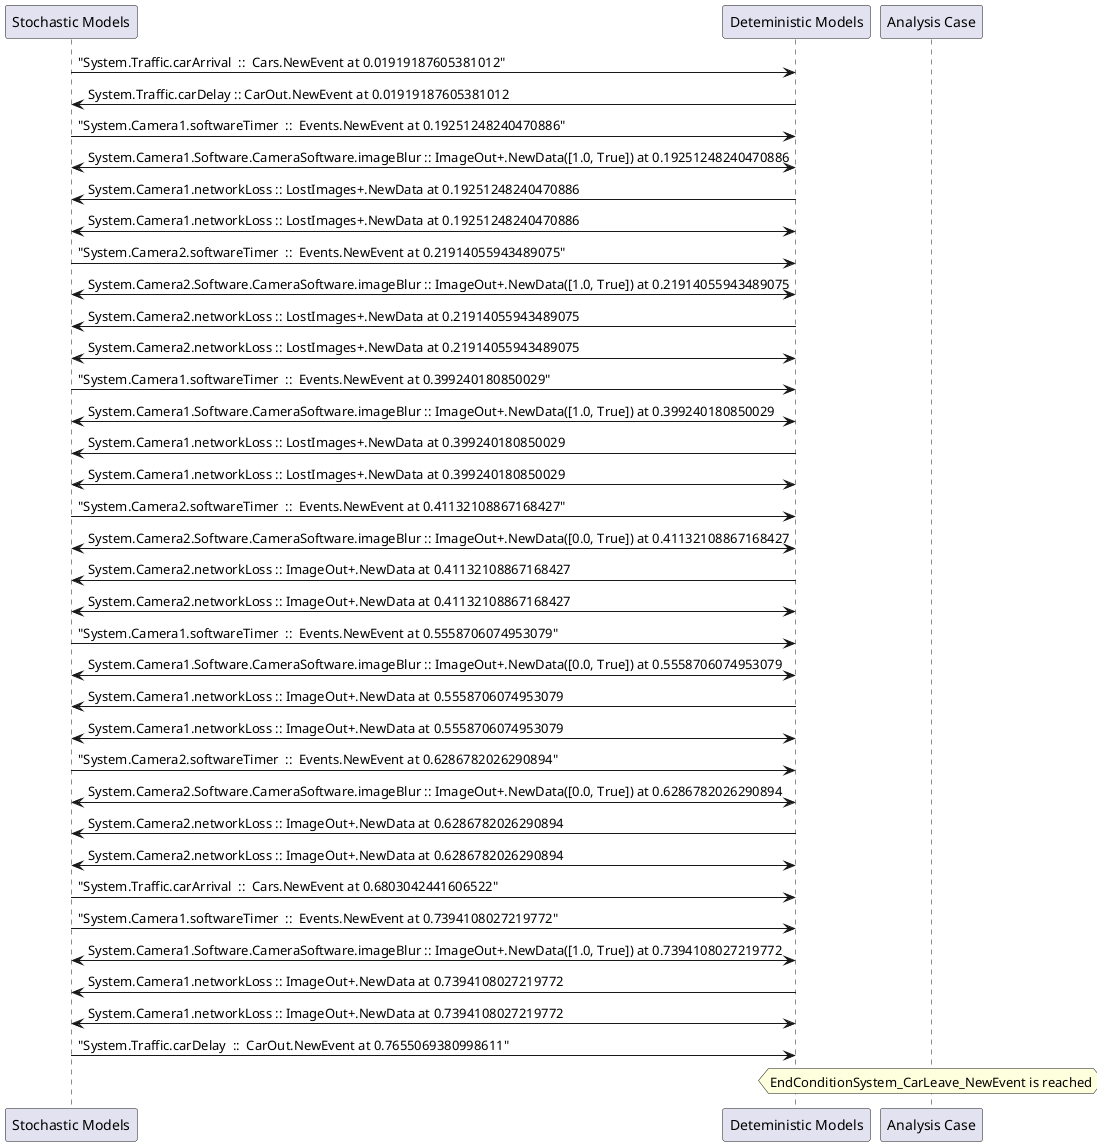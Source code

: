 
	@startuml
	participant "Stochastic Models" as stochmodel
	participant "Deteministic Models" as detmodel
	participant "Analysis Case" as analysis
	{22035_stop} stochmodel -> detmodel : "System.Traffic.carArrival  ::  Cars.NewEvent at 0.01919187605381012"
{22046_start} detmodel -> stochmodel : System.Traffic.carDelay :: CarOut.NewEvent at 0.01919187605381012
{22004_stop} stochmodel -> detmodel : "System.Camera1.softwareTimer  ::  Events.NewEvent at 0.19251248240470886"
detmodel <-> stochmodel : System.Camera1.Software.CameraSoftware.imageBlur :: ImageOut+.NewData([1.0, True]) at 0.19251248240470886
detmodel -> stochmodel : System.Camera1.networkLoss :: LostImages+.NewData at 0.19251248240470886
detmodel <-> stochmodel : System.Camera1.networkLoss :: LostImages+.NewData at 0.19251248240470886
{22020_stop} stochmodel -> detmodel : "System.Camera2.softwareTimer  ::  Events.NewEvent at 0.21914055943489075"
detmodel <-> stochmodel : System.Camera2.Software.CameraSoftware.imageBlur :: ImageOut+.NewData([1.0, True]) at 0.21914055943489075
detmodel -> stochmodel : System.Camera2.networkLoss :: LostImages+.NewData at 0.21914055943489075
detmodel <-> stochmodel : System.Camera2.networkLoss :: LostImages+.NewData at 0.21914055943489075
{22005_stop} stochmodel -> detmodel : "System.Camera1.softwareTimer  ::  Events.NewEvent at 0.399240180850029"
detmodel <-> stochmodel : System.Camera1.Software.CameraSoftware.imageBlur :: ImageOut+.NewData([1.0, True]) at 0.399240180850029
detmodel -> stochmodel : System.Camera1.networkLoss :: LostImages+.NewData at 0.399240180850029
detmodel <-> stochmodel : System.Camera1.networkLoss :: LostImages+.NewData at 0.399240180850029
{22021_stop} stochmodel -> detmodel : "System.Camera2.softwareTimer  ::  Events.NewEvent at 0.41132108867168427"
detmodel <-> stochmodel : System.Camera2.Software.CameraSoftware.imageBlur :: ImageOut+.NewData([0.0, True]) at 0.41132108867168427
detmodel -> stochmodel : System.Camera2.networkLoss :: ImageOut+.NewData at 0.41132108867168427
detmodel <-> stochmodel : System.Camera2.networkLoss :: ImageOut+.NewData at 0.41132108867168427
{22006_stop} stochmodel -> detmodel : "System.Camera1.softwareTimer  ::  Events.NewEvent at 0.5558706074953079"
detmodel <-> stochmodel : System.Camera1.Software.CameraSoftware.imageBlur :: ImageOut+.NewData([0.0, True]) at 0.5558706074953079
detmodel -> stochmodel : System.Camera1.networkLoss :: ImageOut+.NewData at 0.5558706074953079
detmodel <-> stochmodel : System.Camera1.networkLoss :: ImageOut+.NewData at 0.5558706074953079
{22022_stop} stochmodel -> detmodel : "System.Camera2.softwareTimer  ::  Events.NewEvent at 0.6286782026290894"
detmodel <-> stochmodel : System.Camera2.Software.CameraSoftware.imageBlur :: ImageOut+.NewData([0.0, True]) at 0.6286782026290894
detmodel -> stochmodel : System.Camera2.networkLoss :: ImageOut+.NewData at 0.6286782026290894
detmodel <-> stochmodel : System.Camera2.networkLoss :: ImageOut+.NewData at 0.6286782026290894
{22036_stop} stochmodel -> detmodel : "System.Traffic.carArrival  ::  Cars.NewEvent at 0.6803042441606522"
{22007_stop} stochmodel -> detmodel : "System.Camera1.softwareTimer  ::  Events.NewEvent at 0.7394108027219772"
detmodel <-> stochmodel : System.Camera1.Software.CameraSoftware.imageBlur :: ImageOut+.NewData([1.0, True]) at 0.7394108027219772
detmodel -> stochmodel : System.Camera1.networkLoss :: ImageOut+.NewData at 0.7394108027219772
detmodel <-> stochmodel : System.Camera1.networkLoss :: ImageOut+.NewData at 0.7394108027219772
{22046_stop} stochmodel -> detmodel : "System.Traffic.carDelay  ::  CarOut.NewEvent at 0.7655069380998611"
{22046_start} <-> {22046_stop} : delay
hnote over analysis 
EndConditionSystem_CarLeave_NewEvent is reached
endnote
@enduml